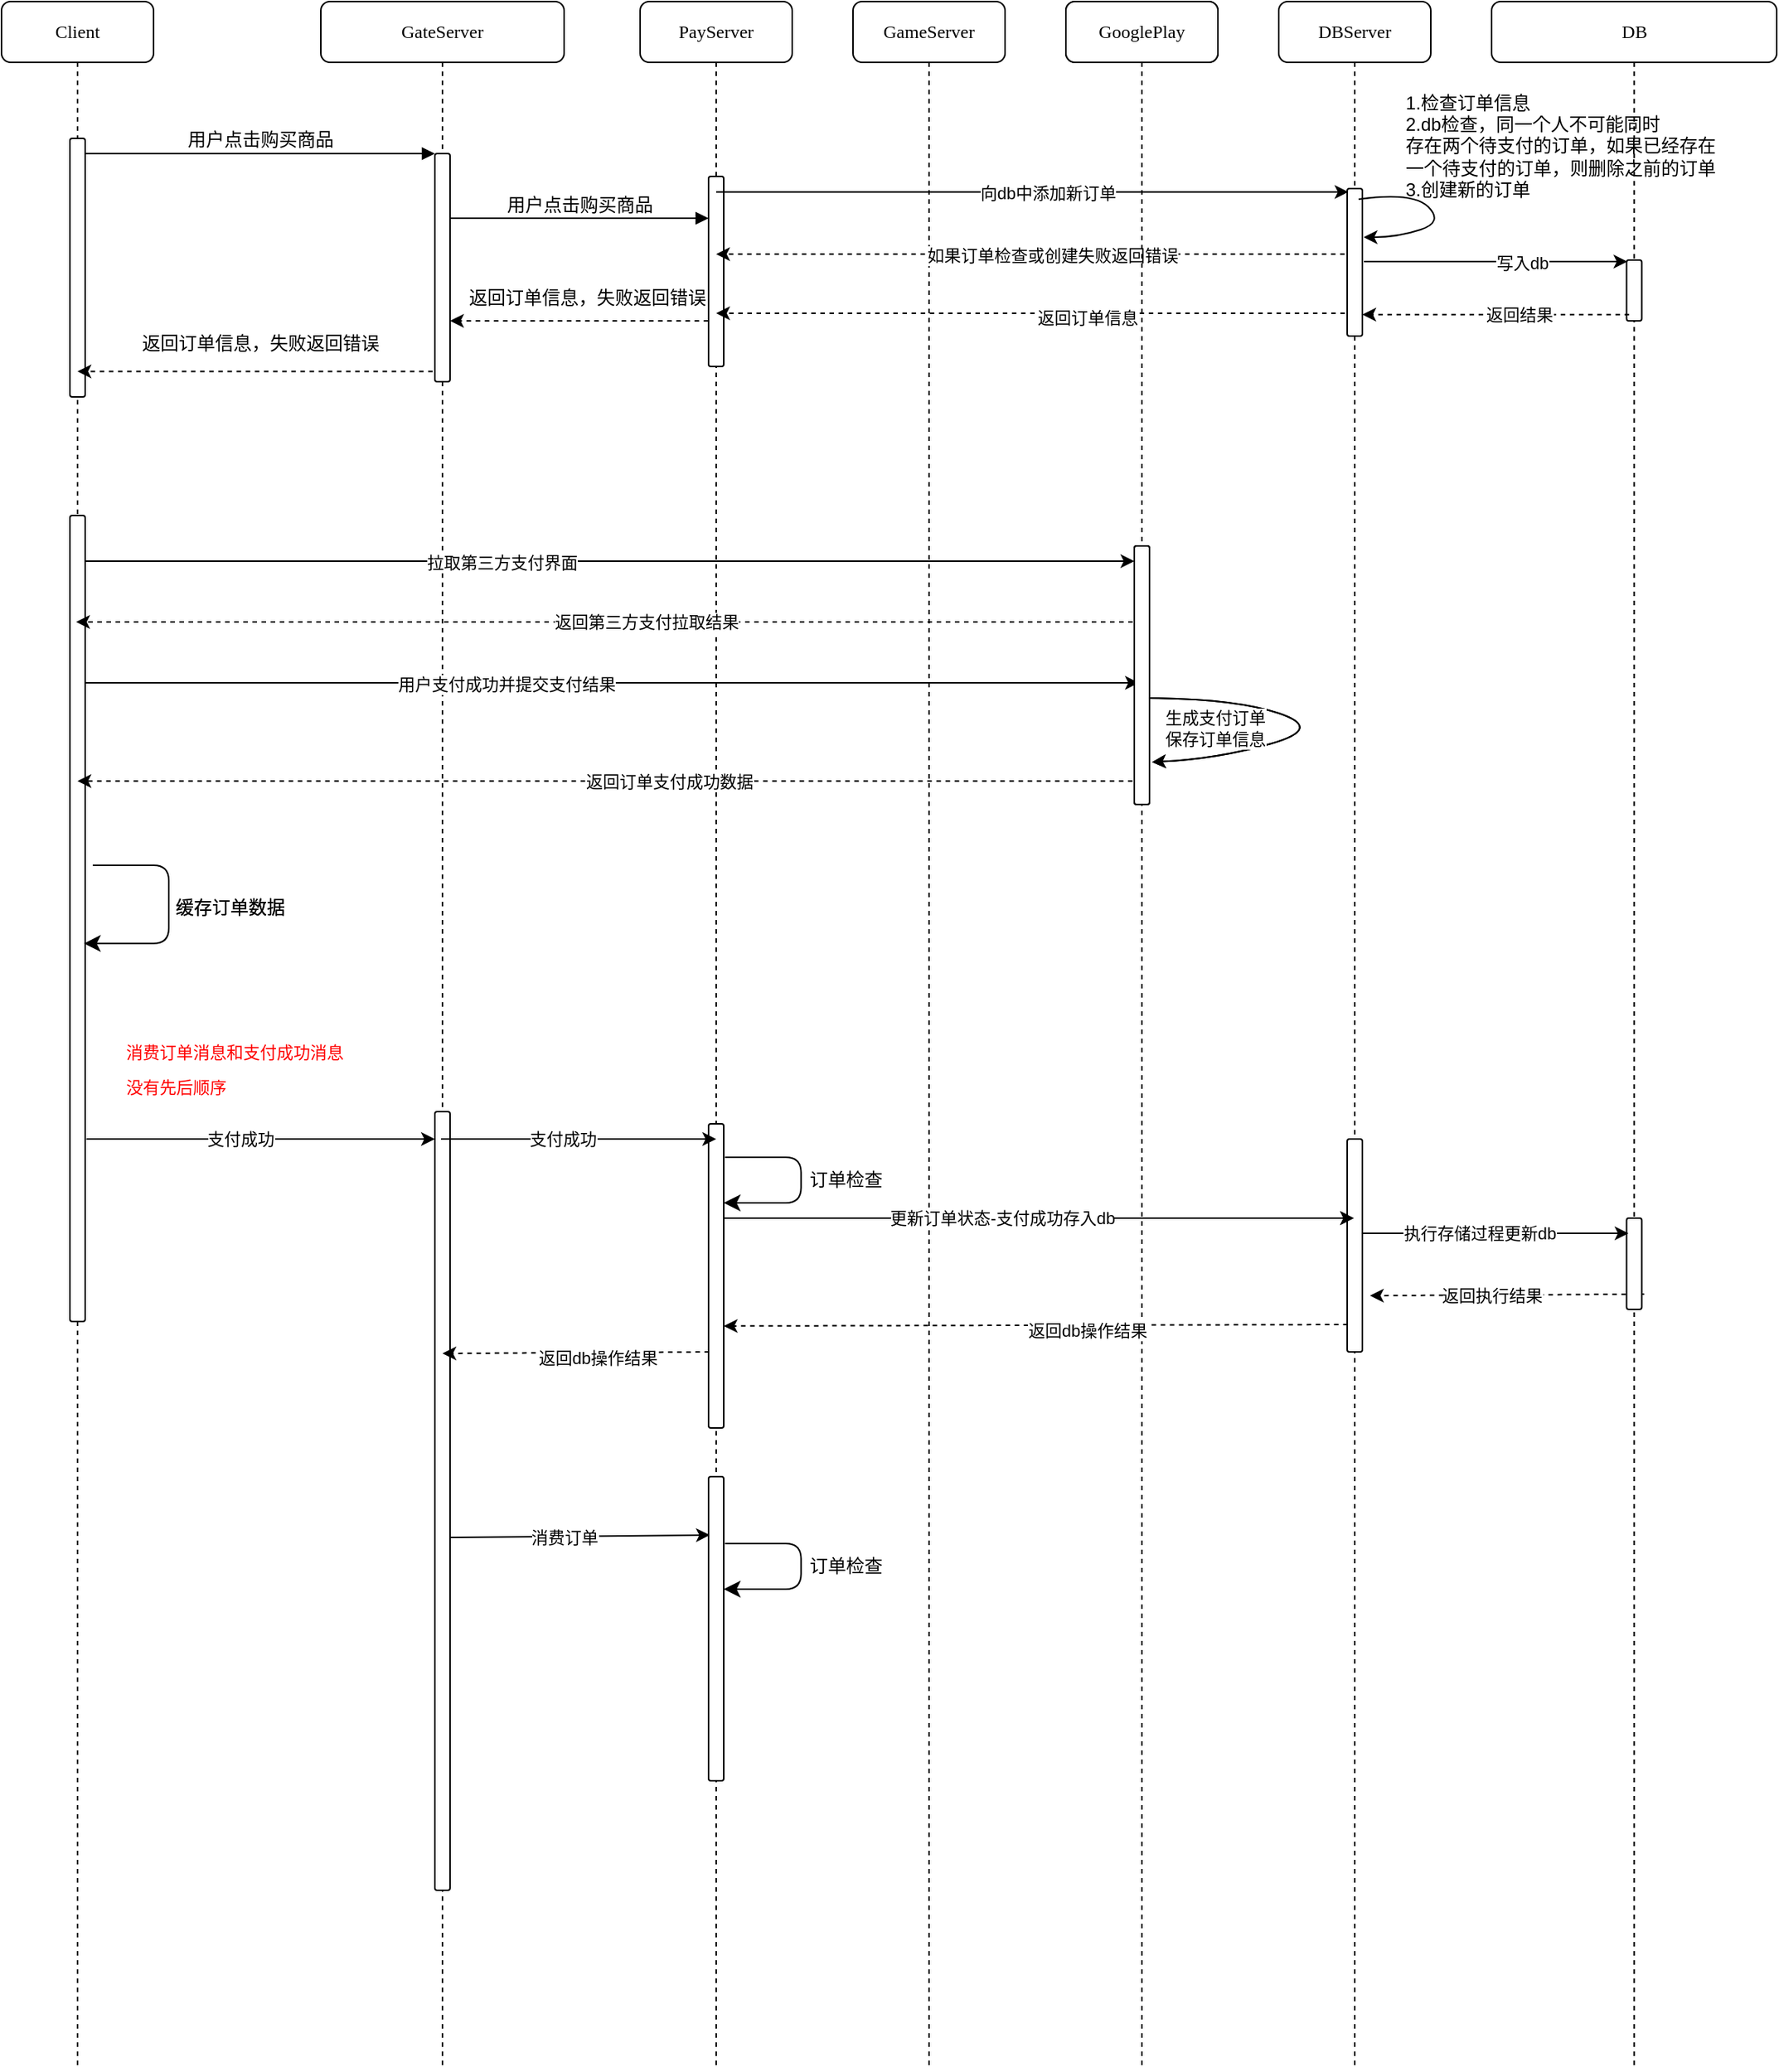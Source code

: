 <mxfile version="20.8.15" type="github">
  <diagram name="Page-1" id="13e1069c-82ec-6db2-03f1-153e76fe0fe0">
    <mxGraphModel dx="2295" dy="590" grid="1" gridSize="10" guides="1" tooltips="1" connect="1" arrows="1" fold="1" page="1" pageScale="1" pageWidth="1100" pageHeight="850" background="none" math="0" shadow="0">
      <root>
        <mxCell id="0" />
        <mxCell id="1" parent="0" />
        <mxCell id="7baba1c4bc27f4b0-2" value="GateServer" style="shape=umlLifeline;perimeter=lifelinePerimeter;whiteSpace=wrap;html=1;container=1;collapsible=0;recursiveResize=0;outlineConnect=0;rounded=1;shadow=0;comic=0;labelBackgroundColor=none;strokeWidth=1;fontFamily=Verdana;fontSize=12;align=center;" parent="1" vertex="1">
          <mxGeometry x="190" y="80" width="160" height="1360" as="geometry" />
        </mxCell>
        <mxCell id="7baba1c4bc27f4b0-10" value="" style="html=1;points=[];perimeter=orthogonalPerimeter;rounded=1;shadow=0;comic=0;labelBackgroundColor=none;strokeWidth=1;fontFamily=Verdana;fontSize=12;align=center;" parent="7baba1c4bc27f4b0-2" vertex="1">
          <mxGeometry x="75" y="100" width="10" height="150" as="geometry" />
        </mxCell>
        <mxCell id="DRyk3QGHLff0ThIQ0G42-23" value="" style="endArrow=classic;html=1;rounded=1;" edge="1" parent="7baba1c4bc27f4b0-2">
          <mxGeometry width="50" height="50" relative="1" as="geometry">
            <mxPoint x="-157" y="448.0" as="sourcePoint" />
            <mxPoint x="538" y="448.0" as="targetPoint" />
          </mxGeometry>
        </mxCell>
        <mxCell id="DRyk3QGHLff0ThIQ0G42-24" value="用户支付成功并提交支付结果" style="edgeLabel;html=1;align=center;verticalAlign=middle;resizable=0;points=[];rounded=1;" vertex="1" connectable="0" parent="DRyk3QGHLff0ThIQ0G42-23">
          <mxGeometry x="-0.199" relative="1" as="geometry">
            <mxPoint y="1" as="offset" />
          </mxGeometry>
        </mxCell>
        <mxCell id="DRyk3QGHLff0ThIQ0G42-34" value="" style="html=1;points=[];perimeter=orthogonalPerimeter;rounded=1;shadow=0;comic=0;labelBackgroundColor=none;strokeWidth=1;fontFamily=Verdana;fontSize=12;align=center;" vertex="1" parent="7baba1c4bc27f4b0-2">
          <mxGeometry x="75" y="730" width="10" height="512" as="geometry" />
        </mxCell>
        <mxCell id="DRyk3QGHLff0ThIQ0G42-88" value="" style="endArrow=classic;html=1;rounded=1;dashed=1;exitX=0.083;exitY=0.633;exitDx=0;exitDy=0;exitPerimeter=0;" edge="1" parent="7baba1c4bc27f4b0-2">
          <mxGeometry width="50" height="50" relative="1" as="geometry">
            <mxPoint x="255.33" y="888" as="sourcePoint" />
            <mxPoint x="80" y="889" as="targetPoint" />
          </mxGeometry>
        </mxCell>
        <mxCell id="DRyk3QGHLff0ThIQ0G42-89" value="返回db操作结果" style="edgeLabel;html=1;align=center;verticalAlign=middle;resizable=0;points=[];rounded=1;" vertex="1" connectable="0" parent="DRyk3QGHLff0ThIQ0G42-88">
          <mxGeometry x="-0.164" y="3" relative="1" as="geometry">
            <mxPoint as="offset" />
          </mxGeometry>
        </mxCell>
        <mxCell id="7baba1c4bc27f4b0-3" value="PayServer" style="shape=umlLifeline;perimeter=lifelinePerimeter;whiteSpace=wrap;html=1;container=1;collapsible=0;recursiveResize=0;outlineConnect=0;rounded=1;shadow=0;comic=0;labelBackgroundColor=none;strokeWidth=1;fontFamily=Verdana;fontSize=12;align=center;" parent="1" vertex="1">
          <mxGeometry x="400" y="80" width="100" height="1360" as="geometry" />
        </mxCell>
        <mxCell id="7baba1c4bc27f4b0-13" value="" style="html=1;points=[];perimeter=orthogonalPerimeter;rounded=1;shadow=0;comic=0;labelBackgroundColor=none;strokeWidth=1;fontFamily=Verdana;fontSize=12;align=center;" parent="7baba1c4bc27f4b0-3" vertex="1">
          <mxGeometry x="45" y="115" width="10" height="125" as="geometry" />
        </mxCell>
        <mxCell id="DRyk3QGHLff0ThIQ0G42-37" value="" style="html=1;points=[];perimeter=orthogonalPerimeter;rounded=1;shadow=0;comic=0;labelBackgroundColor=none;strokeWidth=1;fontFamily=Verdana;fontSize=12;align=center;" vertex="1" parent="7baba1c4bc27f4b0-3">
          <mxGeometry x="45" y="738" width="10" height="200" as="geometry" />
        </mxCell>
        <mxCell id="DRyk3QGHLff0ThIQ0G42-38" value="" style="endArrow=classic;html=1;rounded=1;" edge="1" parent="7baba1c4bc27f4b0-3">
          <mxGeometry width="50" height="50" relative="1" as="geometry">
            <mxPoint x="-130.929" y="748.0" as="sourcePoint" />
            <mxPoint x="50" y="748" as="targetPoint" />
          </mxGeometry>
        </mxCell>
        <mxCell id="DRyk3QGHLff0ThIQ0G42-39" value="支付成功" style="edgeLabel;html=1;align=center;verticalAlign=middle;resizable=0;points=[];rounded=1;" vertex="1" connectable="0" parent="DRyk3QGHLff0ThIQ0G42-38">
          <mxGeometry x="-0.12" relative="1" as="geometry">
            <mxPoint as="offset" />
          </mxGeometry>
        </mxCell>
        <mxCell id="DRyk3QGHLff0ThIQ0G42-8" value="返回订单信息，失败返回错误" style="text;html=1;align=center;verticalAlign=middle;resizable=0;points=[];autosize=1;strokeColor=none;fillColor=none;dashed=1;rounded=1;" vertex="1" parent="7baba1c4bc27f4b0-3">
          <mxGeometry x="-125" y="180" width="180" height="30" as="geometry" />
        </mxCell>
        <mxCell id="DRyk3QGHLff0ThIQ0G42-96" value="" style="endArrow=classic;html=1;rounded=1;entryX=0.083;entryY=0.192;entryDx=0;entryDy=0;entryPerimeter=0;" edge="1" parent="7baba1c4bc27f4b0-3" target="DRyk3QGHLff0ThIQ0G42-98">
          <mxGeometry width="50" height="50" relative="1" as="geometry">
            <mxPoint x="-125.0" y="1010.0" as="sourcePoint" />
            <mxPoint x="104.17" y="1010.0" as="targetPoint" />
          </mxGeometry>
        </mxCell>
        <mxCell id="DRyk3QGHLff0ThIQ0G42-97" value="消费订单" style="edgeLabel;html=1;align=center;verticalAlign=middle;resizable=0;points=[];rounded=1;" vertex="1" connectable="0" parent="DRyk3QGHLff0ThIQ0G42-96">
          <mxGeometry x="-0.12" relative="1" as="geometry">
            <mxPoint as="offset" />
          </mxGeometry>
        </mxCell>
        <mxCell id="DRyk3QGHLff0ThIQ0G42-98" value="" style="html=1;points=[];perimeter=orthogonalPerimeter;rounded=1;shadow=0;comic=0;labelBackgroundColor=none;strokeWidth=1;fontFamily=Verdana;fontSize=12;align=center;" vertex="1" parent="7baba1c4bc27f4b0-3">
          <mxGeometry x="45" y="970" width="10" height="200" as="geometry" />
        </mxCell>
        <mxCell id="7baba1c4bc27f4b0-4" value="GameServer" style="shape=umlLifeline;perimeter=lifelinePerimeter;whiteSpace=wrap;html=1;container=1;collapsible=0;recursiveResize=0;outlineConnect=0;rounded=1;shadow=0;comic=0;labelBackgroundColor=none;strokeWidth=1;fontFamily=Verdana;fontSize=12;align=center;" parent="1" vertex="1">
          <mxGeometry x="540" y="80" width="100" height="1360" as="geometry" />
        </mxCell>
        <mxCell id="DRyk3QGHLff0ThIQ0G42-61" value="" style="endArrow=classic;html=1;rounded=1;dashed=1;" edge="1" parent="7baba1c4bc27f4b0-4" source="7baba1c4bc27f4b0-6">
          <mxGeometry width="50" height="50" relative="1" as="geometry">
            <mxPoint x="79.8" y="205" as="sourcePoint" />
            <mxPoint x="-90" y="205" as="targetPoint" />
          </mxGeometry>
        </mxCell>
        <mxCell id="DRyk3QGHLff0ThIQ0G42-62" value="返回订单信息" style="edgeLabel;html=1;align=center;verticalAlign=middle;resizable=0;points=[];rounded=1;" vertex="1" connectable="0" parent="DRyk3QGHLff0ThIQ0G42-61">
          <mxGeometry x="-0.164" y="3" relative="1" as="geometry">
            <mxPoint as="offset" />
          </mxGeometry>
        </mxCell>
        <mxCell id="DRyk3QGHLff0ThIQ0G42-73" value="订单检查" style="text;html=1;align=center;verticalAlign=middle;resizable=0;points=[];autosize=1;strokeColor=none;fillColor=none;rounded=1;" vertex="1" parent="7baba1c4bc27f4b0-4">
          <mxGeometry x="-40" y="760" width="70" height="30" as="geometry" />
        </mxCell>
        <mxCell id="7baba1c4bc27f4b0-5" value="GooglePlay" style="shape=umlLifeline;perimeter=lifelinePerimeter;whiteSpace=wrap;html=1;container=1;collapsible=0;recursiveResize=0;outlineConnect=0;rounded=1;shadow=0;comic=0;labelBackgroundColor=none;strokeWidth=1;fontFamily=Verdana;fontSize=12;align=center;" parent="1" vertex="1">
          <mxGeometry x="680" y="80" width="100" height="1360" as="geometry" />
        </mxCell>
        <mxCell id="DRyk3QGHLff0ThIQ0G42-27" value="" style="curved=1;endArrow=classic;html=1;rounded=1;entryX=1.167;entryY=0.836;entryDx=0;entryDy=0;entryPerimeter=0;" edge="1" parent="7baba1c4bc27f4b0-5" target="DRyk3QGHLff0ThIQ0G42-18">
          <mxGeometry width="50" height="50" relative="1" as="geometry">
            <mxPoint x="50" y="458" as="sourcePoint" />
            <mxPoint x="100" y="408" as="targetPoint" />
            <Array as="points">
              <mxPoint x="110" y="458" />
              <mxPoint x="170" y="478" />
              <mxPoint x="100" y="498" />
            </Array>
          </mxGeometry>
        </mxCell>
        <mxCell id="DRyk3QGHLff0ThIQ0G42-28" value="生成支付订单&lt;br&gt;保存订单信息" style="edgeLabel;html=1;align=center;verticalAlign=middle;resizable=0;points=[];rounded=1;" vertex="1" connectable="0" parent="DRyk3QGHLff0ThIQ0G42-27">
          <mxGeometry x="-0.488" y="-4" relative="1" as="geometry">
            <mxPoint x="-12" y="15" as="offset" />
          </mxGeometry>
        </mxCell>
        <mxCell id="DRyk3QGHLff0ThIQ0G42-18" value="" style="html=1;points=[];perimeter=orthogonalPerimeter;rounded=1;shadow=0;comic=0;labelBackgroundColor=none;strokeWidth=1;fontFamily=Verdana;fontSize=12;align=center;" vertex="1" parent="7baba1c4bc27f4b0-5">
          <mxGeometry x="45" y="358" width="10" height="170" as="geometry" />
        </mxCell>
        <mxCell id="DRyk3QGHLff0ThIQ0G42-40" value="" style="endArrow=classic;html=1;rounded=1;" edge="1" parent="7baba1c4bc27f4b0-5">
          <mxGeometry width="50" height="50" relative="1" as="geometry">
            <mxPoint x="-225.003" y="800" as="sourcePoint" />
            <mxPoint x="189.5" y="800" as="targetPoint" />
          </mxGeometry>
        </mxCell>
        <mxCell id="DRyk3QGHLff0ThIQ0G42-41" value="更新订单状态-支付成功存入db" style="edgeLabel;html=1;align=center;verticalAlign=middle;resizable=0;points=[];rounded=1;" vertex="1" connectable="0" parent="DRyk3QGHLff0ThIQ0G42-40">
          <mxGeometry x="-0.12" relative="1" as="geometry">
            <mxPoint as="offset" />
          </mxGeometry>
        </mxCell>
        <mxCell id="7baba1c4bc27f4b0-6" value="DBServer" style="shape=umlLifeline;perimeter=lifelinePerimeter;whiteSpace=wrap;html=1;container=1;collapsible=0;recursiveResize=0;outlineConnect=0;rounded=1;shadow=0;comic=0;labelBackgroundColor=none;strokeWidth=1;fontFamily=Verdana;fontSize=12;align=center;" parent="1" vertex="1">
          <mxGeometry x="820" y="80" width="100" height="1360" as="geometry" />
        </mxCell>
        <mxCell id="DRyk3QGHLff0ThIQ0G42-17" value="" style="html=1;points=[];perimeter=orthogonalPerimeter;rounded=1;shadow=0;comic=0;labelBackgroundColor=none;strokeWidth=1;fontFamily=Verdana;fontSize=12;align=center;" vertex="1" parent="7baba1c4bc27f4b0-6">
          <mxGeometry x="45" y="748" width="10" height="140" as="geometry" />
        </mxCell>
        <mxCell id="DRyk3QGHLff0ThIQ0G42-42" value="" style="html=1;points=[];perimeter=orthogonalPerimeter;rounded=1;shadow=0;comic=0;labelBackgroundColor=none;strokeWidth=1;fontFamily=Verdana;fontSize=12;align=center;" vertex="1" parent="7baba1c4bc27f4b0-6">
          <mxGeometry x="45" y="123" width="10" height="97" as="geometry" />
        </mxCell>
        <mxCell id="DRyk3QGHLff0ThIQ0G42-55" value="" style="endArrow=classic;html=1;rounded=1;" edge="1" parent="7baba1c4bc27f4b0-6">
          <mxGeometry width="50" height="50" relative="1" as="geometry">
            <mxPoint x="56" y="171" as="sourcePoint" />
            <mxPoint x="229.25" y="171" as="targetPoint" />
          </mxGeometry>
        </mxCell>
        <mxCell id="DRyk3QGHLff0ThIQ0G42-57" value="写入db" style="edgeLabel;html=1;align=center;verticalAlign=middle;resizable=0;points=[];rounded=1;" vertex="1" connectable="0" parent="DRyk3QGHLff0ThIQ0G42-55">
          <mxGeometry x="0.197" y="-1" relative="1" as="geometry">
            <mxPoint as="offset" />
          </mxGeometry>
        </mxCell>
        <mxCell id="DRyk3QGHLff0ThIQ0G42-78" value="" style="endArrow=classic;html=1;rounded=1;dashed=1;exitX=0.083;exitY=0.633;exitDx=0;exitDy=0;exitPerimeter=0;" edge="1" parent="7baba1c4bc27f4b0-6">
          <mxGeometry width="50" height="50" relative="1" as="geometry">
            <mxPoint x="240.33" y="850" as="sourcePoint" />
            <mxPoint x="60" y="851" as="targetPoint" />
          </mxGeometry>
        </mxCell>
        <mxCell id="DRyk3QGHLff0ThIQ0G42-79" value="返回执行结果" style="edgeLabel;html=1;align=center;verticalAlign=middle;resizable=0;points=[];rounded=1;" vertex="1" connectable="0" parent="DRyk3QGHLff0ThIQ0G42-78">
          <mxGeometry x="-0.164" y="3" relative="1" as="geometry">
            <mxPoint x="-25" y="-3" as="offset" />
          </mxGeometry>
        </mxCell>
        <mxCell id="7baba1c4bc27f4b0-7" value="DB" style="shape=umlLifeline;perimeter=lifelinePerimeter;whiteSpace=wrap;html=1;container=1;collapsible=0;recursiveResize=0;outlineConnect=0;rounded=1;shadow=0;comic=0;labelBackgroundColor=none;strokeWidth=1;fontFamily=Verdana;fontSize=12;align=center;" parent="1" vertex="1">
          <mxGeometry x="960" y="80" width="187.5" height="1360" as="geometry" />
        </mxCell>
        <mxCell id="DRyk3QGHLff0ThIQ0G42-47" value="" style="html=1;points=[];perimeter=orthogonalPerimeter;rounded=1;shadow=0;comic=0;labelBackgroundColor=none;strokeWidth=1;fontFamily=Verdana;fontSize=12;align=center;" vertex="1" parent="7baba1c4bc27f4b0-7">
          <mxGeometry x="88.75" y="170" width="10" height="40" as="geometry" />
        </mxCell>
        <mxCell id="DRyk3QGHLff0ThIQ0G42-53" value="" style="curved=1;endArrow=classic;html=1;rounded=1;startArrow=none;entryX=1.25;entryY=0.75;entryDx=0;entryDy=0;entryPerimeter=0;exitX=0.917;exitY=0.125;exitDx=0;exitDy=0;exitPerimeter=0;" edge="1" parent="7baba1c4bc27f4b0-7">
          <mxGeometry width="50" height="50" relative="1" as="geometry">
            <mxPoint x="-87.5" y="130" as="sourcePoint" />
            <mxPoint x="-84.17" y="155" as="targetPoint" />
            <Array as="points">
              <mxPoint x="-51.67" y="125" />
              <mxPoint x="-31.67" y="145" />
              <mxPoint x="-61.67" y="155" />
            </Array>
          </mxGeometry>
        </mxCell>
        <mxCell id="DRyk3QGHLff0ThIQ0G42-49" value="&lt;div style=&quot;text-align: left;&quot;&gt;&lt;span style=&quot;background-color: initial;&quot;&gt;1.检查订单信息&lt;/span&gt;&lt;/div&gt;&lt;div style=&quot;text-align: left;&quot;&gt;&lt;span style=&quot;background-color: initial;&quot;&gt;2.db检查，&lt;/span&gt;&lt;span style=&quot;background-color: initial;&quot;&gt;同一个人不可能同时&lt;/span&gt;&lt;/div&gt;&lt;div style=&quot;text-align: left;&quot;&gt;&lt;span style=&quot;background-color: initial;&quot;&gt;存&lt;/span&gt;&lt;span style=&quot;background-color: initial;&quot;&gt;在两个待支付的订单，&lt;/span&gt;&lt;span style=&quot;background-color: initial;&quot;&gt;如果已经存在&lt;/span&gt;&lt;/div&gt;&lt;div style=&quot;text-align: left;&quot;&gt;&lt;span style=&quot;background-color: initial;&quot;&gt;一&lt;/span&gt;&lt;span style=&quot;background-color: initial;&quot;&gt;个待支付的订单，则删除之前&lt;/span&gt;&lt;span style=&quot;background-color: initial;&quot;&gt;的订单&lt;/span&gt;&lt;/div&gt;&lt;div style=&quot;text-align: left;&quot;&gt;&lt;span style=&quot;background-color: initial;&quot;&gt;3.创建新的订单&lt;/span&gt;&lt;/div&gt;" style="text;html=1;align=center;verticalAlign=middle;resizable=0;points=[];autosize=1;strokeColor=none;fillColor=none;rounded=1;" vertex="1" parent="7baba1c4bc27f4b0-7">
          <mxGeometry x="-70" y="50" width="230" height="90" as="geometry" />
        </mxCell>
        <mxCell id="7baba1c4bc27f4b0-25" value="" style="html=1;points=[];perimeter=orthogonalPerimeter;rounded=1;shadow=0;comic=0;labelBackgroundColor=none;strokeColor=#000000;strokeWidth=1;fillColor=#FFFFFF;fontFamily=Verdana;fontSize=12;fontColor=#000000;align=center;" parent="7baba1c4bc27f4b0-7" vertex="1">
          <mxGeometry x="88.75" y="800" width="10" height="60" as="geometry" />
        </mxCell>
        <mxCell id="DRyk3QGHLff0ThIQ0G42-76" value="" style="endArrow=classic;html=1;rounded=1;" edge="1" parent="7baba1c4bc27f4b0-7">
          <mxGeometry width="50" height="50" relative="1" as="geometry">
            <mxPoint x="-85.003" y="810" as="sourcePoint" />
            <mxPoint x="90" y="810" as="targetPoint" />
          </mxGeometry>
        </mxCell>
        <mxCell id="DRyk3QGHLff0ThIQ0G42-77" value="执行存储过程更新db" style="edgeLabel;html=1;align=center;verticalAlign=middle;resizable=0;points=[];rounded=1;" vertex="1" connectable="0" parent="DRyk3QGHLff0ThIQ0G42-76">
          <mxGeometry x="-0.12" relative="1" as="geometry">
            <mxPoint as="offset" />
          </mxGeometry>
        </mxCell>
        <mxCell id="7baba1c4bc27f4b0-8" value="Client" style="shape=umlLifeline;perimeter=lifelinePerimeter;whiteSpace=wrap;html=1;container=1;collapsible=0;recursiveResize=0;outlineConnect=0;rounded=1;shadow=0;comic=0;labelBackgroundColor=none;strokeWidth=1;fontFamily=Verdana;fontSize=12;align=center;" parent="1" vertex="1">
          <mxGeometry x="-20" y="80" width="100" height="1360" as="geometry" />
        </mxCell>
        <mxCell id="7baba1c4bc27f4b0-9" value="" style="html=1;points=[];perimeter=orthogonalPerimeter;rounded=1;shadow=0;comic=0;labelBackgroundColor=none;strokeWidth=1;fontFamily=Verdana;fontSize=12;align=center;" parent="7baba1c4bc27f4b0-8" vertex="1">
          <mxGeometry x="45" y="90" width="10" height="170" as="geometry" />
        </mxCell>
        <mxCell id="DRyk3QGHLff0ThIQ0G42-19" value="" style="endArrow=classic;html=1;rounded=1;" edge="1" parent="7baba1c4bc27f4b0-8" target="DRyk3QGHLff0ThIQ0G42-18">
          <mxGeometry width="50" height="50" relative="1" as="geometry">
            <mxPoint x="50" y="368" as="sourcePoint" />
            <mxPoint x="100" y="318" as="targetPoint" />
          </mxGeometry>
        </mxCell>
        <mxCell id="DRyk3QGHLff0ThIQ0G42-20" value="拉取第三方支付界面" style="edgeLabel;html=1;align=center;verticalAlign=middle;resizable=0;points=[];rounded=1;" vertex="1" connectable="0" parent="DRyk3QGHLff0ThIQ0G42-19">
          <mxGeometry x="-0.199" relative="1" as="geometry">
            <mxPoint y="1" as="offset" />
          </mxGeometry>
        </mxCell>
        <mxCell id="DRyk3QGHLff0ThIQ0G42-13" value="" style="html=1;points=[];perimeter=orthogonalPerimeter;rounded=1;shadow=0;comic=0;labelBackgroundColor=none;strokeWidth=1;fontFamily=Verdana;fontSize=12;align=center;" vertex="1" parent="7baba1c4bc27f4b0-8">
          <mxGeometry x="45" y="338" width="10" height="530" as="geometry" />
        </mxCell>
        <mxCell id="DRyk3QGHLff0ThIQ0G42-32" value="" style="edgeStyle=elbowEdgeStyle;elbow=horizontal;endArrow=classic;html=1;curved=0;rounded=1;endSize=8;startSize=8;entryX=0.917;entryY=0.531;entryDx=0;entryDy=0;entryPerimeter=0;" edge="1" parent="7baba1c4bc27f4b0-8" target="DRyk3QGHLff0ThIQ0G42-13">
          <mxGeometry width="50" height="50" relative="1" as="geometry">
            <mxPoint x="60" y="568" as="sourcePoint" />
            <mxPoint x="120" y="618" as="targetPoint" />
            <Array as="points">
              <mxPoint x="110" y="598" />
            </Array>
          </mxGeometry>
        </mxCell>
        <mxCell id="7baba1c4bc27f4b0-11" value="用户点击购买商品" style="html=1;verticalAlign=bottom;endArrow=block;entryX=0;entryY=0;labelBackgroundColor=none;fontFamily=Verdana;fontSize=12;edgeStyle=elbowEdgeStyle;elbow=vertical;rounded=1;" parent="1" source="7baba1c4bc27f4b0-9" target="7baba1c4bc27f4b0-10" edge="1">
          <mxGeometry relative="1" as="geometry">
            <mxPoint x="180" y="190" as="sourcePoint" />
            <mxPoint as="offset" />
          </mxGeometry>
        </mxCell>
        <mxCell id="7baba1c4bc27f4b0-14" value="用户点击购买商品" style="html=1;verticalAlign=bottom;endArrow=block;labelBackgroundColor=none;fontFamily=Verdana;fontSize=12;edgeStyle=elbowEdgeStyle;elbow=vertical;exitX=1.02;exitY=0.283;exitDx=0;exitDy=0;exitPerimeter=0;rounded=1;" parent="1" source="7baba1c4bc27f4b0-10" target="7baba1c4bc27f4b0-13" edge="1">
          <mxGeometry relative="1" as="geometry">
            <mxPoint x="300" y="200" as="sourcePoint" />
            <mxPoint x="440" y="222" as="targetPoint" />
          </mxGeometry>
        </mxCell>
        <mxCell id="DRyk3QGHLff0ThIQ0G42-21" value="" style="endArrow=classic;html=1;rounded=1;exitX=0.5;exitY=0.294;exitDx=0;exitDy=0;exitPerimeter=0;dashed=1;" edge="1" parent="1" source="DRyk3QGHLff0ThIQ0G42-18">
          <mxGeometry width="50" height="50" relative="1" as="geometry">
            <mxPoint x="720" y="488" as="sourcePoint" />
            <mxPoint x="29.071" y="487.98" as="targetPoint" />
          </mxGeometry>
        </mxCell>
        <mxCell id="DRyk3QGHLff0ThIQ0G42-22" value="返回第三方支付拉取结果" style="edgeLabel;html=1;align=center;verticalAlign=middle;resizable=0;points=[];rounded=1;" vertex="1" connectable="0" parent="DRyk3QGHLff0ThIQ0G42-21">
          <mxGeometry x="-0.068" relative="1" as="geometry">
            <mxPoint as="offset" />
          </mxGeometry>
        </mxCell>
        <mxCell id="DRyk3QGHLff0ThIQ0G42-12" value="" style="endArrow=classic;html=1;rounded=1;dashed=1;exitX=-0.14;exitY=0.955;exitDx=0;exitDy=0;exitPerimeter=0;" edge="1" parent="1" source="7baba1c4bc27f4b0-10" target="7baba1c4bc27f4b0-8">
          <mxGeometry width="50" height="50" relative="1" as="geometry">
            <mxPoint x="240" y="260" as="sourcePoint" />
            <mxPoint x="40" y="255" as="targetPoint" />
            <Array as="points" />
          </mxGeometry>
        </mxCell>
        <mxCell id="DRyk3QGHLff0ThIQ0G42-15" value="" style="endArrow=classic;html=1;rounded=1;exitX=-0.02;exitY=0.76;exitDx=0;exitDy=0;exitPerimeter=0;dashed=1;" edge="1" parent="1" source="7baba1c4bc27f4b0-13" target="7baba1c4bc27f4b0-10">
          <mxGeometry width="50" height="50" relative="1" as="geometry">
            <mxPoint x="440" y="250" as="sourcePoint" />
            <mxPoint x="490" y="200" as="targetPoint" />
          </mxGeometry>
        </mxCell>
        <mxCell id="DRyk3QGHLff0ThIQ0G42-16" value="返回订单信息，失败返回错误" style="text;html=1;align=center;verticalAlign=middle;resizable=0;points=[];autosize=1;strokeColor=none;fillColor=none;dashed=1;rounded=1;" vertex="1" parent="1">
          <mxGeometry x="60" y="290" width="180" height="30" as="geometry" />
        </mxCell>
        <mxCell id="DRyk3QGHLff0ThIQ0G42-25" value="" style="endArrow=classic;html=1;rounded=1;dashed=1;" edge="1" parent="1">
          <mxGeometry width="50" height="50" relative="1" as="geometry">
            <mxPoint x="729.83" y="592.58" as="sourcePoint" />
            <mxPoint x="29.997" y="592.58" as="targetPoint" />
          </mxGeometry>
        </mxCell>
        <mxCell id="DRyk3QGHLff0ThIQ0G42-29" value="返回订单支付成功数据" style="edgeLabel;html=1;align=center;verticalAlign=middle;resizable=0;points=[];rounded=1;" vertex="1" connectable="0" parent="DRyk3QGHLff0ThIQ0G42-25">
          <mxGeometry x="-0.11" relative="1" as="geometry">
            <mxPoint as="offset" />
          </mxGeometry>
        </mxCell>
        <mxCell id="DRyk3QGHLff0ThIQ0G42-33" value="缓存订单数据" style="text;html=1;align=center;verticalAlign=middle;resizable=0;points=[];autosize=1;strokeColor=none;fillColor=none;rounded=1;" vertex="1" parent="1">
          <mxGeometry x="80" y="661" width="100" height="30" as="geometry" />
        </mxCell>
        <mxCell id="DRyk3QGHLff0ThIQ0G42-35" value="" style="endArrow=classic;html=1;rounded=1;entryX=-0.083;entryY=0.125;entryDx=0;entryDy=0;entryPerimeter=0;" edge="1" parent="1">
          <mxGeometry width="50" height="50" relative="1" as="geometry">
            <mxPoint x="35.83" y="828" as="sourcePoint" />
            <mxPoint x="265.0" y="828" as="targetPoint" />
          </mxGeometry>
        </mxCell>
        <mxCell id="DRyk3QGHLff0ThIQ0G42-36" value="支付成功" style="edgeLabel;html=1;align=center;verticalAlign=middle;resizable=0;points=[];rounded=1;" vertex="1" connectable="0" parent="DRyk3QGHLff0ThIQ0G42-35">
          <mxGeometry x="-0.12" relative="1" as="geometry">
            <mxPoint as="offset" />
          </mxGeometry>
        </mxCell>
        <mxCell id="DRyk3QGHLff0ThIQ0G42-44" value="" style="endArrow=classic;html=1;rounded=1;entryX=0.083;entryY=0.023;entryDx=0;entryDy=0;entryPerimeter=0;" edge="1" parent="1" source="7baba1c4bc27f4b0-3" target="DRyk3QGHLff0ThIQ0G42-42">
          <mxGeometry width="50" height="50" relative="1" as="geometry">
            <mxPoint x="620" y="260" as="sourcePoint" />
            <mxPoint x="670" y="210" as="targetPoint" />
          </mxGeometry>
        </mxCell>
        <mxCell id="DRyk3QGHLff0ThIQ0G42-46" value="向db中添加新订单" style="edgeLabel;html=1;align=center;verticalAlign=middle;resizable=0;points=[];rounded=1;" vertex="1" connectable="0" parent="DRyk3QGHLff0ThIQ0G42-44">
          <mxGeometry x="0.045" y="-1" relative="1" as="geometry">
            <mxPoint as="offset" />
          </mxGeometry>
        </mxCell>
        <mxCell id="DRyk3QGHLff0ThIQ0G42-54" value="" style="endArrow=classic;html=1;rounded=1;exitX=0.167;exitY=0.896;exitDx=0;exitDy=0;exitPerimeter=0;dashed=1;" edge="1" parent="1" source="DRyk3QGHLff0ThIQ0G42-47" target="DRyk3QGHLff0ThIQ0G42-42">
          <mxGeometry width="50" height="50" relative="1" as="geometry">
            <mxPoint x="940" y="300" as="sourcePoint" />
            <mxPoint x="990" y="250" as="targetPoint" />
          </mxGeometry>
        </mxCell>
        <mxCell id="DRyk3QGHLff0ThIQ0G42-60" value="返回结果" style="edgeLabel;html=1;align=center;verticalAlign=middle;resizable=0;points=[];rounded=1;" vertex="1" connectable="0" parent="DRyk3QGHLff0ThIQ0G42-54">
          <mxGeometry x="-0.165" relative="1" as="geometry">
            <mxPoint as="offset" />
          </mxGeometry>
        </mxCell>
        <mxCell id="DRyk3QGHLff0ThIQ0G42-58" value="" style="endArrow=classic;html=1;rounded=1;exitX=-0.167;exitY=0.444;exitDx=0;exitDy=0;exitPerimeter=0;dashed=1;" edge="1" parent="1" source="DRyk3QGHLff0ThIQ0G42-42" target="7baba1c4bc27f4b0-3">
          <mxGeometry width="50" height="50" relative="1" as="geometry">
            <mxPoint x="780" y="310" as="sourcePoint" />
            <mxPoint x="530" y="247" as="targetPoint" />
          </mxGeometry>
        </mxCell>
        <mxCell id="DRyk3QGHLff0ThIQ0G42-59" value="如果订单检查或创建失败返回错误" style="edgeLabel;html=1;align=center;verticalAlign=middle;resizable=0;points=[];rounded=1;" vertex="1" connectable="0" parent="DRyk3QGHLff0ThIQ0G42-58">
          <mxGeometry x="-0.069" y="1" relative="1" as="geometry">
            <mxPoint as="offset" />
          </mxGeometry>
        </mxCell>
        <mxCell id="DRyk3QGHLff0ThIQ0G42-71" value="缓存订单数据" style="text;html=1;align=center;verticalAlign=middle;resizable=0;points=[];autosize=1;strokeColor=none;fillColor=none;rounded=1;" vertex="1" parent="1">
          <mxGeometry x="80" y="661" width="100" height="30" as="geometry" />
        </mxCell>
        <mxCell id="DRyk3QGHLff0ThIQ0G42-74" value="" style="edgeStyle=elbowEdgeStyle;elbow=horizontal;endArrow=classic;html=1;curved=0;rounded=1;endSize=8;startSize=8;" edge="1" parent="1" target="DRyk3QGHLff0ThIQ0G42-37">
          <mxGeometry width="50" height="50" relative="1" as="geometry">
            <mxPoint x="455.83" y="840" as="sourcePoint" />
            <mxPoint x="450.0" y="891.43" as="targetPoint" />
            <Array as="points">
              <mxPoint x="505.83" y="870" />
            </Array>
          </mxGeometry>
        </mxCell>
        <mxCell id="DRyk3QGHLff0ThIQ0G42-80" value="GooglePlay" style="shape=umlLifeline;perimeter=lifelinePerimeter;whiteSpace=wrap;html=1;container=1;collapsible=0;recursiveResize=0;outlineConnect=0;rounded=1;shadow=0;comic=0;labelBackgroundColor=none;strokeWidth=1;fontFamily=Verdana;fontSize=12;align=center;" vertex="1" parent="1">
          <mxGeometry x="680" y="80" width="100" height="1360" as="geometry" />
        </mxCell>
        <mxCell id="DRyk3QGHLff0ThIQ0G42-81" value="" style="curved=1;endArrow=classic;html=1;rounded=1;entryX=1.167;entryY=0.836;entryDx=0;entryDy=0;entryPerimeter=0;" edge="1" parent="DRyk3QGHLff0ThIQ0G42-80" target="DRyk3QGHLff0ThIQ0G42-83">
          <mxGeometry width="50" height="50" relative="1" as="geometry">
            <mxPoint x="50" y="458" as="sourcePoint" />
            <mxPoint x="100" y="408" as="targetPoint" />
            <Array as="points">
              <mxPoint x="110" y="458" />
              <mxPoint x="170" y="478" />
              <mxPoint x="100" y="498" />
            </Array>
          </mxGeometry>
        </mxCell>
        <mxCell id="DRyk3QGHLff0ThIQ0G42-82" value="生成支付订单&lt;br&gt;保存订单信息" style="edgeLabel;html=1;align=center;verticalAlign=middle;resizable=0;points=[];rounded=1;" vertex="1" connectable="0" parent="DRyk3QGHLff0ThIQ0G42-81">
          <mxGeometry x="-0.488" y="-4" relative="1" as="geometry">
            <mxPoint x="-12" y="15" as="offset" />
          </mxGeometry>
        </mxCell>
        <mxCell id="DRyk3QGHLff0ThIQ0G42-83" value="" style="html=1;points=[];perimeter=orthogonalPerimeter;rounded=1;shadow=0;comic=0;labelBackgroundColor=none;strokeWidth=1;fontFamily=Verdana;fontSize=12;align=center;" vertex="1" parent="DRyk3QGHLff0ThIQ0G42-80">
          <mxGeometry x="45" y="358" width="10" height="170" as="geometry" />
        </mxCell>
        <mxCell id="DRyk3QGHLff0ThIQ0G42-86" value="" style="endArrow=classic;html=1;rounded=1;" edge="1" parent="DRyk3QGHLff0ThIQ0G42-80">
          <mxGeometry width="50" height="50" relative="1" as="geometry">
            <mxPoint x="-225.003" y="800" as="sourcePoint" />
            <mxPoint x="189.5" y="800" as="targetPoint" />
          </mxGeometry>
        </mxCell>
        <mxCell id="DRyk3QGHLff0ThIQ0G42-87" value="更新订单状态-支付成功存入db" style="edgeLabel;html=1;align=center;verticalAlign=middle;resizable=0;points=[];rounded=1;" vertex="1" connectable="0" parent="DRyk3QGHLff0ThIQ0G42-86">
          <mxGeometry x="-0.12" relative="1" as="geometry">
            <mxPoint as="offset" />
          </mxGeometry>
        </mxCell>
        <mxCell id="DRyk3QGHLff0ThIQ0G42-84" value="" style="endArrow=classic;html=1;rounded=1;dashed=1;exitX=0.083;exitY=0.633;exitDx=0;exitDy=0;exitPerimeter=0;" edge="1" parent="DRyk3QGHLff0ThIQ0G42-80">
          <mxGeometry width="50" height="50" relative="1" as="geometry">
            <mxPoint x="185.33" y="870.0" as="sourcePoint" />
            <mxPoint x="-225" y="870.96" as="targetPoint" />
          </mxGeometry>
        </mxCell>
        <mxCell id="DRyk3QGHLff0ThIQ0G42-85" value="返回db操作结果" style="edgeLabel;html=1;align=center;verticalAlign=middle;resizable=0;points=[];rounded=1;" vertex="1" connectable="0" parent="DRyk3QGHLff0ThIQ0G42-84">
          <mxGeometry x="-0.164" y="3" relative="1" as="geometry">
            <mxPoint as="offset" />
          </mxGeometry>
        </mxCell>
        <mxCell id="DRyk3QGHLff0ThIQ0G42-92" value="&lt;p style=&quot;line-height: 0%;&quot;&gt;&lt;font face=&quot;Helvetica&quot; color=&quot;#ff0000&quot;&gt;&lt;span style=&quot;font-size: 11px;&quot;&gt;消费订单消息和支付成功消息&lt;/span&gt;&lt;/font&gt;&lt;/p&gt;&lt;p style=&quot;line-height: 0%;&quot;&gt;&lt;font face=&quot;Helvetica&quot; color=&quot;#ff0000&quot;&gt;&lt;span style=&quot;font-size: 11px;&quot;&gt;没有先后顺序&lt;br&gt;&lt;/span&gt;&lt;/font&gt;&lt;/p&gt;" style="text;html=1;align=left;verticalAlign=middle;resizable=0;points=[];autosize=1;strokeColor=none;fillColor=none;fontSize=20;fontFamily=Architects Daughter;" vertex="1" parent="1">
          <mxGeometry x="60" y="740" width="180" height="80" as="geometry" />
        </mxCell>
        <mxCell id="DRyk3QGHLff0ThIQ0G42-100" value="订单检查" style="text;html=1;align=center;verticalAlign=middle;resizable=0;points=[];autosize=1;strokeColor=none;fillColor=none;rounded=1;" vertex="1" parent="1">
          <mxGeometry x="500" y="1094" width="70" height="30" as="geometry" />
        </mxCell>
        <mxCell id="DRyk3QGHLff0ThIQ0G42-101" value="" style="edgeStyle=elbowEdgeStyle;elbow=horizontal;endArrow=classic;html=1;curved=0;rounded=1;endSize=8;startSize=8;" edge="1" parent="1">
          <mxGeometry width="50" height="50" relative="1" as="geometry">
            <mxPoint x="455.83" y="1094" as="sourcePoint" />
            <mxPoint x="455" y="1124" as="targetPoint" />
            <Array as="points">
              <mxPoint x="505.83" y="1124" />
            </Array>
          </mxGeometry>
        </mxCell>
      </root>
    </mxGraphModel>
  </diagram>
</mxfile>
